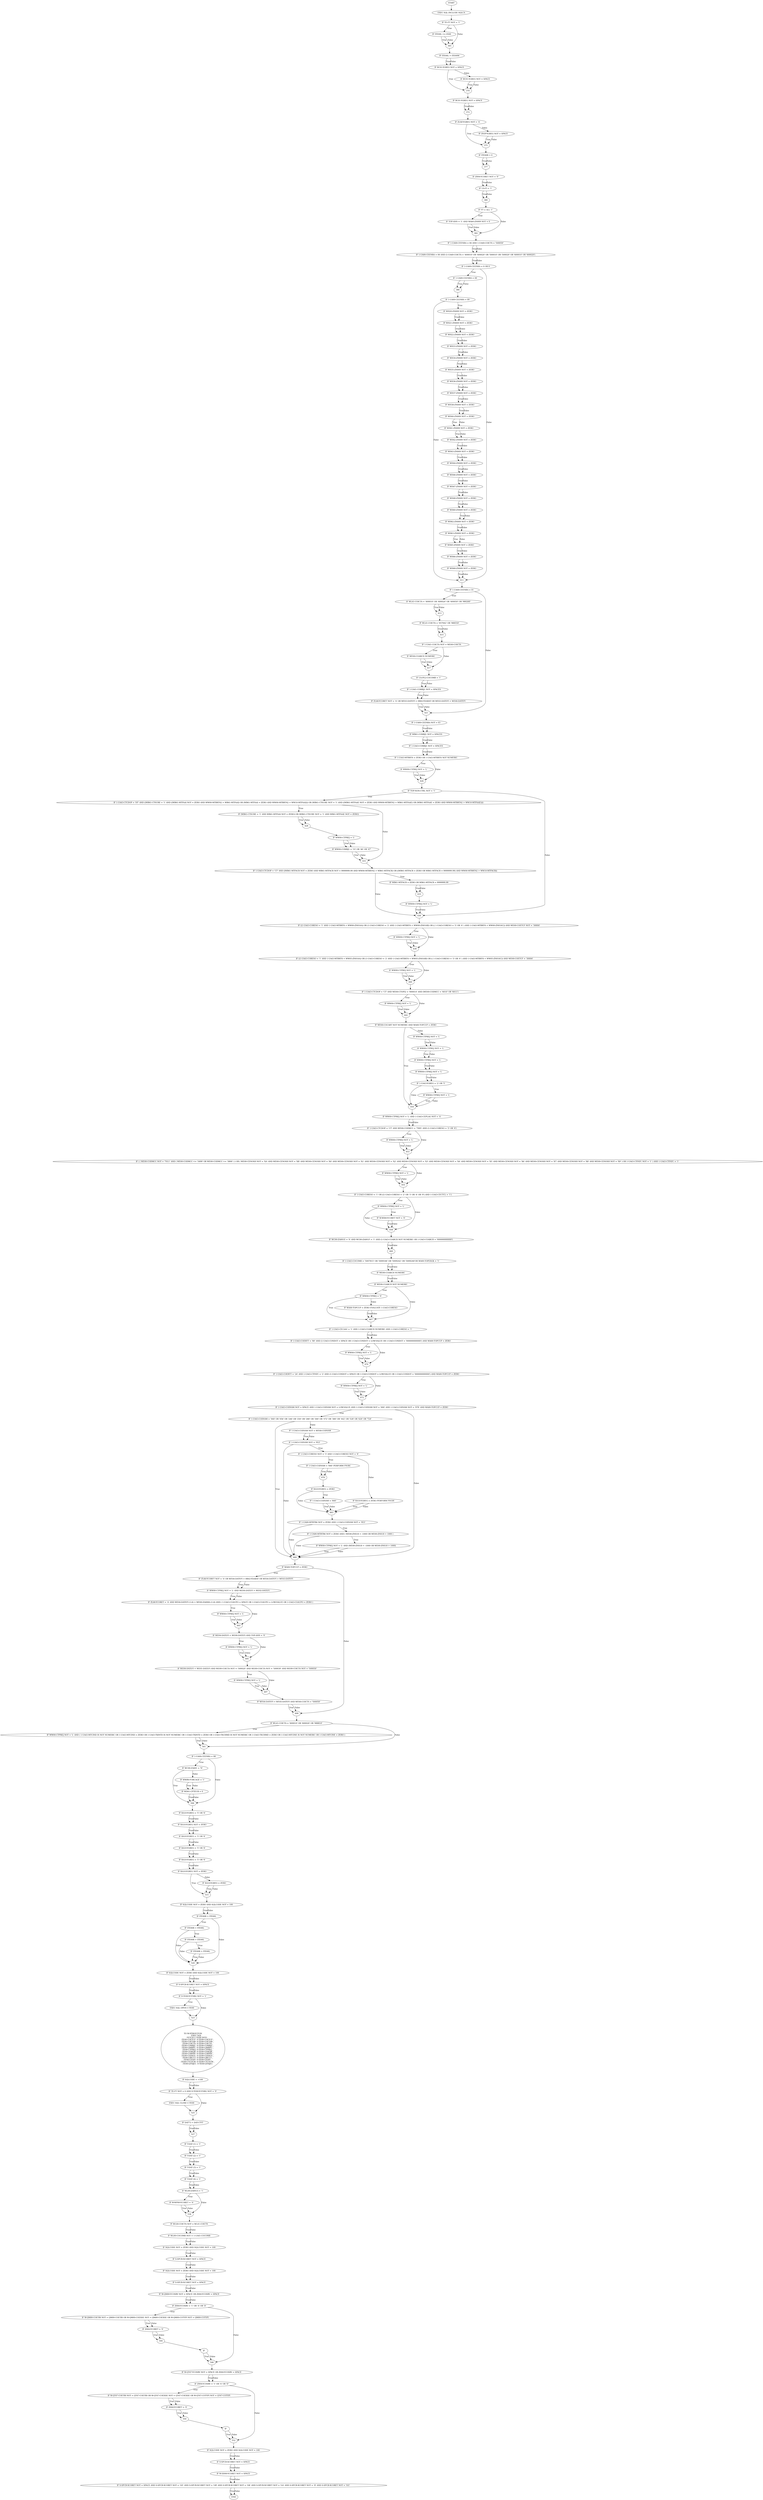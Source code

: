 digraph "control-flow" {
	363 [label=START]
	0 [label="EXEC SQL INCLUDE SQLCA"]
	1 [label="IF TE-FT NOT = '1' "]
	2 [label="IF ITE00L <= 0500 "]
	365 [label=365]
	5 [label="IF ITE00L > ITE00M "]
	7 [label="IF BC01-YGREG NOT = SPACE "]
	370 [label=370]
	9 [label="IF BC01-YGREG NOT = SPACE "]
	13 [label="IF BC01-YGREG NOT = SPACE "]
	372 [label=372]
	16 [label="IF ZL9Z-YGREG NOT = 'A' "]
	375 [label=375]
	18 [label="IF Z93P-YGREG NOT = SPACE "]
	21 [label="IF ITE00R > 0 "]
	377 [label=377]
	24 [label="IF Z004-YCORET NOT = '0' "]
	26 [label="IF UA-FI = '1' "]
	380 [label=380]
	29 [label="IF FT = ALL '1' "]
	30 [label="IF TOP-ANN = '1' AND WA00-ZN009 NOT = 0 "]
	382 [label=382]
	33 [label="IF 1-UA00-CEENRA = 00 AND 1-UA40-COICTA = '500050' "]
	35 [label="IF 1-UA00-CEENRA = 00 AND (1-UA40-COICTA = '400010' OR '400020' OR '500010' OR '500020' OR '600010' OR '600020') "]
	37 [label="IF 1-UA00-CEENRA = 0 OR 9 "]
	38 [label="IF 1-UA00-CEENRA = 00 "]
	411 [label=411]
	386 [label=386]
	90 [label="IF 1-UA00-CEENRA = 01 "]
	41 [label="IF 1-UA00-CEENRA = 09 "]
	91 [label="IF WL41-COICTA = '400010' OR '400020' OR '400050' OR '980260'"]
	421 [label=421]
	42 [label="IF WH20-ZN009 NOT = ZERO "]
	413 [label=413]
	108 [label="IF 1-UA00-CEENRA NOT = 03 "]
	44 [label="IF WH21-ZN009 NOT = ZERO "]
	94 [label="IF WL41-COICTA = '057942' OR '988550' "]
	110 [label="IF WB61-COMRJ1 NOT = SPACES "]
	46 [label="IF WH22-ZN009 NOT = ZERO "]
	415 [label=415]
	112 [label="IF 1-UA43-COMRJ1 NOT = SPACES "]
	48 [label="IF WH33-ZN009 NOT = ZERO "]
	97 [label="IF 1-UA41-COICTA NOT = WE00-COICTA "]
	114 [label="IF 1-UA43-MTBRT4 = ZERO OR 1-UA43-MTBRT4 NOT NUMERIC "]
	50 [label="IF WH34-ZN009 NOT = ZERO "]
	98 [label="IF WE00-COARCD NUMERIC "]
	417 [label=417]
	115 [label="IF WW00-CTPREJ NOT = 'L' "]
	426 [label=426]
	52 [label="IF WH35-ZN009 NOT = ZERO "]
	101 [label="IF UA-PE2-COCOMR = '1' "]
	118 [label="IF TOP-NON-CTRL NOT = '1' "]
	54 [label="IF WH36-ZN009 NOT = ZERO "]
	103 [label="IF 1-UA41-COMRJ1 NOT = SPACES "]
	119 [label="IF 1-UA43-CTCDOP = 'DT' AND ((WB61-CTSURE = '1' AND ((WB61-MTFAAI NOT = ZERO AND WW00-MTBRT42 > WB61-MTFAAI) OR (WB61-MTFAAI = ZERO AND WW00-MTBRT42 > WW10-MTFAAI))) OR (WB61-CTSURE NOT = '1' AND ((WB61-MTFAAE NOT = ZERO AND WW00-MTBRT42 > WB61-MTFAAE) OR (WB61-MTFAAE = ZERO AND WW00-MTBRT42 > WW10-MTFAAE)))) "]
	436 [label=436]
	56 [label="IF WH37-ZN009 NOT = ZERO "]
	105 [label="IF ZL66-YCORET NOT = 'A' OR WE03-DATEFI > 9B02-YDABAT OR WE03-DATEFI < WE00-DATEFI "]
	120 [label="IF (WB61-CTSURE = '1' AND WB61-MTFAAI NOT = ZERO) OR (WB61-CTSURE NOT = '1' AND WB61-MTFAAE NOT = ZERO) "]
	431 [label=431]
	136 [label="IF ((1-UA43-CORESO = '1' AND 1-UA43-MTBRT4 < WW00-ZN016A) OR (1-UA43-CORESO = '2' AND 1-UA43-MTBRT4 < WW00-ZN016B) OR (( 1-UA43-CORESO = '3' OR '4' ) AND 1-UA43-MTBRT4 < WW00-ZN016C)) AND WE00-COETCF NOT = '30004' "]
	58 [label="IF WH38-ZN009 NOT = ZERO "]
	428 [label=428]
	128 [label="IF 1-UA43-CTCDOP = 'CT' AND ((WB61-MTFACR NOT = ZERO AND WB61-MTFACR NOT = 9999999.99 AND WW00-MTBRT42 > WB61-MTFACR) OR ((WB61-MTFACR = ZERO OR WB61-MTFACR = 9999999.99) AND WW00-MTBRT42 > WW10-MTFACR)) "]
	137 [label="IF WW00-CTPREJ NOT = 'L' "]
	438 [label=438]
	60 [label="IF WH40-ZN009 NOT = ZERO "]
	123 [label="IF WW00-CTPREJ = 'L' "]
	129 [label="IF WB61-MTFACR = ZERO OR WB61-MTFACR = 9999999.99 "]
	140 [label="IF ((1-UA43-CORESO = '1' AND 1-UA43-MTBRT4 < WW05-ZN016A) OR (1-UA43-CORESO = '2' AND 1-UA43-MTBRT4 < WW05-ZN016B) OR (( 1-UA43-CORESO = '3' OR '4' ) AND 1-UA43-MTBRT4 < WW05-ZN016C)) AND WE00-COETCF = '30004' "]
	62 [label="IF WH41-ZN009 NOT = ZERO "]
	125 [label="IF WW00-COMRJ1 = '33' OR '46' OR '47' "]
	433 [label=433]
	141 [label="IF WW00-CTPREJ NOT = 'L' "]
	440 [label=440]
	64 [label="IF WH42-ZN009 NOT = ZERO "]
	132 [label="IF WW00-CTPREJ NOT = 'L' "]
	144 [label="IF 1-UA43-CTCDOP = 'CT' AND WE00-CTOPI2 = '000014' AND (WE00-CODMCC = '6010' OR '6011') "]
	66 [label="IF WH43-ZN009 NOT = ZERO "]
	145 [label="IF WW00-CTPREJ NOT = 'L' "]
	442 [label=442]
	68 [label="IF WH44-ZN009 NOT = ZERO "]
	148 [label="IF WE00-COCART NOT NUMERIC AND WA00-TOPCUP = ZERO "]
	70 [label="IF WH46-ZN009 NOT = ZERO "]
	450 [label=450]
	150 [label="IF WW00-CTPREJ NOT = 'L' "]
	72 [label="IF WH47-ZN009 NOT = ZERO "]
	163 [label="IF WW00-CTPREJ NOT = 'L' AND 1-UA43-CEPLAG NOT = 'A' "]
	152 [label="IF WW00-CTPREJ NOT = 'L' "]
	74 [label="IF WH48-ZN009 NOT = ZERO "]
	165 [label="IF 1-UA43-CTCDOP = 'CT' AND WE00-CODMCC = '7995' AND (1-UA43-CORESO = '3' OR '4') "]
	154 [label="IF WW00-CTPREJ NOT = 'L' "]
	76 [label="IF WH60-ZN009 NOT = ZERO "]
	166 [label="IF WW00-CTPREJ NOT = 'L' "]
	453 [label=453]
	156 [label="IF WW00-CTPREJ NOT = 'L' "]
	78 [label="IF WH62-ZN009 NOT = ZERO "]
	169 [label="IF ( ( WE00-CODMCC NOT = '7011' AND ( WE00-CODMCC <= '3499' OR WE00-CODMCC >= '3800' ) ) OR ( WE00-CENOSH NOT = 'XA' AND WE00-CENOSH NOT = 'XB' AND WE00-CENOSH NOT = 'X0' AND WE00-CENOSH NOT = 'X1' AND WE00-CENOSH NOT = 'X2' AND WE00-CENOSH NOT = 'X3' AND WE00-CENOSH NOT = 'X4' AND WE00-CENOSH NOT = 'X5' AND WE00-CENOSH NOT = 'X6' AND WE00-CENOSH NOT = 'X7' AND WE00-CENOSH NOT = 'X8' AND WE00-CENOSH NOT = 'X9' ) OR 1-UA43-CTFATC NOT = '1' ) AND 1-UA43-CTFATC = '1' "]
	158 [label="IF 1-UA43-YGREG = '2' OR '5' "]
	80 [label="IF WH63-ZN009 NOT = ZERO "]
	170 [label="IF WW00-CTPREJ NOT = 'L' "]
	455 [label=455]
	159 [label="IF WW00-CTPREJ NOT = 'L' "]
	82 [label="IF WH65-ZN009 NOT = ZERO "]
	173 [label="IF 1-UA43-CORESO = '1' OR ((1-UA43-CORESO = '2' OR '3' OR '4' OR '9') AND 1-UA43-CECTCL = '1') "]
	84 [label="IF WH66-ZN009 NOT = ZERO "]
	174 [label="IF WW00-CTPREJ NOT = 'L' "]
	458 [label=458]
	86 [label="IF WH68-ZN009 NOT = ZERO "]
	175 [label="IF W-WI00-YCORET NOT = '0' "]
	179 [label="IF WC00-ZA001E = '0' AND WC00-ZA001F = '1' AND (1-UA43-COARCH NOT NUMERIC OR 1-UA43-COARCH = '000000000000') "]
	460 [label=460]
	182 [label="IF 1-UA43-COCOMR = '5007815' OR '5009166' OR '5009242' OR '5009246'OR WA00-TOPEXGK = '1' "]
	184 [label="IF WE00-COARCH NUMERIC "]
	186 [label="IF WE00-COARCH NOT NUMERIC "]
	187 [label="IF WW00-CTPREJ = 'S' "]
	467 [label=467]
	189 [label="IF WA00-TOPCUP = ZERO EVALUATE 1-UA43-CORESO "]
	194 [label="IF 1-UA43-CECAAC = '1' AND 1-UA43-COARCH NUMERIC AND 1-UA43-CORESO = '1' "]
	196 [label="IF 1-UA43-COERTT = '80' AND (1-UA43-CONDOT = SPACE OR 1-UA43-CONDOT = LOW-VALUE OR 1-UA43-CONDOT = '000000000000') AND WA00-TOPCUP = ZERO "]
	197 [label="IF WW00-CTPREJ NOT = 'L' "]
	470 [label=470]
	200 [label="IF 1-UA43-COERTT = '24' AND 1-UA43-CTFATC = '2' AND (1-UA43-CONDOT = SPACE OR 1-UA43-CONDOT = LOW-VALUE OR 1-UA43-CONDOT = '000000000000') AND WA00-TOPCUP = ZERO "]
	201 [label="IF WW00-CTPREJ NOT = 'L' "]
	472 [label=472]
	204 [label="IF 1-UA43-CODVAM NOT = SPACE AND 1-UA43-CODVAM NOT = LOW-VALUE AND 1-UA43-CODVAM NOT = '000' AND 1-UA43-CODVAM NOT = '978' AND WA00-TOPCUP = ZERO "]
	205 [label="IF 1-UA43-CODVAM = '040' OR '056' OR '246' OR '250' OR '280' OR '300' OR '372' OR '380' OR '442' OR '528' OR '620' OR '724' "]
	489 [label=489]
	207 [label="IF 1-UA43-CODVAM NOT = WE00-CODVAM "]
	233 [label="IF WA00-TOPCUP = ZERO "]
	209 [label="IF 1-UA43-CODVAM NOT = '953' "]
	234 [label="IF ZL66-YCORET NOT = 'A' OR WE04-DATEFI > 9B02-YDABAT OR WE04-DATEFI > WE03-DATEFI "]
	499 [label=499]
	210 [label="IF 1-UA43-CORESO NOT = '3' AND 1-UA43-CORESO NOT = '4' "]
	236 [label="IF WW00-CTPREJ NOT = 'L' AND WE04-DATEFI > WE02-DATEFI "]
	253 [label="IF WL41-COICTA = '600010' OR '600020' OR '988810' "]
	211 [label="IF 1-UA43-CODVAM = '840' PERFORM F91RC "]
	221 [label="IF RA10-YGREG = ZERO PERFORM F91DE "]
	238 [label="IF ZL66-YCORET = 'A' AND WE04-DATEFI (1:6) > WE00-ZA008A (1:6) AND ( 1-UA43-COAUPO = SPACE OR 1-UA43-COAUPO = LOW-VALUE OR 1-UA43-COAUPO = ZERO ) "]
	254 [label="IF WW00-CTPREJ NOT = 'L' AND ( 1-UA43-MTCIND IS NOT NUMERIC OR 1-UA43-MTCIND = ZERO OR 1-UA43-TXINTD IS NOT NUMERIC OR 1-UA43-TXINTD = ZERO OR 1-UA43-TXCHMD IS NOT NUMERIC OR 1-UA43-TXCHMD = ZERO OR 1-UA43-MTCINE IS NOT NUMERIC OR 1-UA43-MTCINE = ZERO ) "]
	501 [label=501]
	476 [label=476]
	483 [label=483]
	239 [label="IF WW00-CTPREJ NOT = 'L' "]
	493 [label=493]
	257 [label="IF 1-UA00-CEENRA = 08 "]
	214 [label="IF RA10-YGREG = ZERO "]
	224 [label="IF 1-UA00-MTBTR6 NOT = ZERO AND 1-UA43-CODVAM NOT = '953' "]
	242 [label="IF WE04-DATEFI < WE00-DATEFI AND TOP-ANN = '0' "]
	258 [label="IF WC00-ZA001 = 'N' "]
	506 [label=506]
	215 [label="IF 1-UA43-CODVAM = '840' "]
	225 [label="IF 1-UA00-MTBTR6 NOT = ZERO AND ( WE00-ZNS18 < -1000 OR WE00-ZNS18 > 1000 ) "]
	243 [label="IF WW00-CTPREJ NOT = 'L' "]
	495 [label=495]
	260 [label="IF WWRV-FORCAGE = '1' "]
	266 [label="IF RA10-YGREG = '5' OR '6' "]
	226 [label="IF WW00-CTPREJ NOT = 'L' AND (WE00-ZNS18 < -1000 OR WE00-ZNS18 > 1000) "]
	246 [label="IF WE04-DATEFI < WE01-DATEFI AND WE00-COICTA NOT = '500020' AND WE00-COICTA NOT = '500030' AND WE00-COICTA NOT = '500050' "]
	262 [label="IF WD01-CPTEUR = 0 "]
	268 [label="IF RA10-YGREG NOT = ZERO "]
	247 [label="IF WW00-CTPREJ NOT = 'L' "]
	497 [label=497]
	270 [label="IF RA10-YGREG = '5' OR '6' "]
	250 [label="IF WE04-DATEFI < WE05-DATEFI AND WE00-COICTA = '500050' "]
	272 [label="IF RA10-YGREG = '5' OR '6' "]
	274 [label="IF RA10-YGREG = '5' OR '6' "]
	276 [label="IF RA10-YGREG NOT = ZERO "]
	515 [label=515]
	278 [label="IF RA10-YGREG = ZERO "]
	282 [label="IF SQLCODE NOT = ZERO AND SQLCODE NOT = 100 "]
	284 [label="IF ITE00R > ITE00L "]
	285 [label="IF ITE00R > ITE00L "]
	520 [label=520]
	286 [label="IF ITE00R > ITE00L "]
	292 [label="IF SQLCODE NOT = ZERO AND SQLCODE NOT = 100 "]
	287 [label="IF ITE00R > ITE00L "]
	294 [label="IF S-SPCB-XCORET NOT = SPACE "]
	296 [label="IF 9-TE00-YCFDB2 NOT = '1' "]
	297 [label="EXEC SQL OPEN C-TE00"]
	523 [label=523]
	299 [label="TO W-9T99-YCFON
           EXEC SQL
             FETCH C-TE00 INTO
               :TE00-COETCF :V-TE00-COETCF ,
               :TE00-COETAB :V-TE00-COETAB ,
               :TE00-COICTA :V-TE00-COICTA ,
               :TE00-COMRJ1 :V-TE00-COMRJ1 ,
               :TE00-LIMRPC :V-TE00-LIMRPC ,
               :TE00-CTPREJ :V-TE00-CTPREJ ,
               :TE00-CEREJR :V-TE00-CEREJR ,
               :TE00-CORNIV :V-TE00-CORNIV ,
               :TE00-CEBAO1 :V-TE00-CEBAO1 ,
               :TE00-LIBCCT :V-TE00-LIBCCT ,
               :TE00-CEDIT :V-TE00-CEDIT ,
               :TE00-CTCOCM :V-TE00-CTCOCM ,
               :TE00-QTNJE1 :V-TE00-QTNJE1"]
	300 [label="IF SQLCODE = +100 "]
	302 [label="IF TE-FT NOT = 0 AND 9-TE00-YCFDB2 NOT = '0' "]
	303 [label="EXEC SQL CLOSE C-TE00"]
	525 [label=525]
	305 [label="IF DAT73 < DAT-CTYT "]
	527 [label=527]
	308 [label="IF T-DAT (1) = '1' "]
	310 [label="IF T-DAT (2) = '1' "]
	312 [label="IF T-DAT (3) = '1' "]
	314 [label="IF T-DAT (4) = '1' "]
	316 [label="IF WL00-ZA001A = '1' "]
	317 [label="IF W-WP00-YCORET = 'A' "]
	534 [label=534]
	321 [label="IF WL00-COICTA NOT = WL41-COICTA "]
	323 [label="IF WL00-COCOMR NOT = 1-UA41-COCOMR "]
	325 [label="IF SQLCODE NOT = ZERO AND SQLCODE NOT = 100 "]
	327 [label="IF S-SPCB-XCORET NOT = SPACE "]
	329 [label="IF SQLCODE NOT = ZERO AND SQLCODE NOT = 100 "]
	331 [label="IF S-SPCB-XCORET NOT = SPACE "]
	333 [label="IF W-QM00-YCOSRV NOT = SPACE OR Z004-YCOSRV = SPACE "]
	335 [label="IF Z004-YCOSRV = '1' OR 'A' OR 'D' "]
	336 [label="IF W-QM00-COETBI NOT = QM00-COETBI OR W-QM00-COEXSE NOT = QM00-COEXSE OR W-QM00-COTYPI NOT = QM00-COTYPI "]
	546 [label=546]
	338 [label="IF Z004-YCORET = '0' "]
	344 [label="IF W-QT47-YCOSRV NOT = SPACE OR Z004-YCOSRV = SPACE "]
	544 [label=544]
	346 [label="IF Z004-YCOSRV = '1' OR 'A' OR 'D' "]
	341 [label="IF "]
	347 [label="IF W-QT47-COETBI NOT = QT47-COETBI OR W-QT47-COEXSE NOT = QT47-COEXSE OR W-QT47-COTYPI NOT = QT47-COTYPI "]
	552 [label=552]
	349 [label="IF Z004-YCORET = '0' "]
	355 [label="IF SQLCODE NOT = ZERO AND SQLCODE NOT = 100 "]
	550 [label=550]
	357 [label="IF S-SPCB-XCORET NOT = SPACE "]
	352 [label="IF "]
	359 [label="IF W-DD00-YCORET NOT = SPACE "]
	361 [label="IF S-SPCB-XCORET NOT = SPACE AND S-SPCB-XCORET NOT = 'GE' AND S-SPCB-XCORET NOT = 'GB' AND S-SPCB-XCORET NOT = 'GK' AND S-SPCB-XCORET NOT = 'GA' AND S-SPCB-XCORET NOT = 'II' AND S-SPCB-XCORET NOT = 'GG' "]
	557 [label=END]
	363 -> 0
	0 -> 1
	1 -> 2 [label=True]
	1 -> 365 [label=False]
	2 -> 365 [label=True]
	2 -> 365 [label=False]
	365 -> 5
	5 -> 7 [label=True]
	5 -> 7 [label=False]
	7 -> 370 [label=True]
	7 -> 9 [label=False]
	370 -> 13
	9 -> 370 [label=True]
	9 -> 370 [label=False]
	13 -> 372 [label=True]
	13 -> 372 [label=False]
	372 -> 16
	16 -> 375 [label=True]
	16 -> 18 [label=False]
	375 -> 21
	18 -> 375 [label=True]
	18 -> 375 [label=False]
	21 -> 377 [label=True]
	21 -> 377 [label=False]
	377 -> 24
	24 -> 26 [label=True]
	24 -> 26 [label=False]
	26 -> 380 [label=True]
	26 -> 380 [label=False]
	380 -> 29
	29 -> 30 [label=True]
	29 -> 382 [label=False]
	30 -> 382 [label=True]
	30 -> 382 [label=False]
	382 -> 33
	33 -> 35 [label=True]
	33 -> 35 [label=False]
	35 -> 37 [label=True]
	35 -> 37 [label=False]
	37 -> 38 [label=True]
	37 -> 411 [label=False]
	38 -> 386 [label=True]
	38 -> 386 [label=False]
	411 -> 90
	386 -> 41
	90 -> 91 [label=True]
	90 -> 421 [label=False]
	41 -> 42 [label=True]
	41 -> 411 [label=False]
	91 -> 413 [label=True]
	91 -> 413 [label=False]
	421 -> 108
	42 -> 44 [label=True]
	42 -> 44 [label=False]
	413 -> 94
	108 -> 110 [label=True]
	108 -> 110 [label=False]
	44 -> 46 [label=True]
	44 -> 46 [label=False]
	94 -> 415 [label=True]
	94 -> 415 [label=False]
	110 -> 112 [label=True]
	110 -> 112 [label=False]
	46 -> 48 [label=True]
	46 -> 48 [label=False]
	415 -> 97
	112 -> 114 [label=True]
	112 -> 114 [label=False]
	48 -> 50 [label=True]
	48 -> 50 [label=False]
	97 -> 98 [label=True]
	97 -> 417 [label=False]
	114 -> 115 [label=True]
	114 -> 426 [label=False]
	50 -> 52 [label=True]
	50 -> 52 [label=False]
	98 -> 417 [label=True]
	98 -> 417 [label=False]
	417 -> 101
	115 -> 426 [label=True]
	115 -> 426 [label=False]
	426 -> 118
	52 -> 54 [label=True]
	52 -> 54 [label=False]
	101 -> 103 [label=True]
	101 -> 103 [label=False]
	118 -> 119 [label=True]
	118 -> 436 [label=False]
	54 -> 56 [label=True]
	54 -> 56 [label=False]
	103 -> 105 [label=True]
	103 -> 105 [label=False]
	119 -> 120 [label=True]
	119 -> 431 [label=False]
	436 -> 136
	56 -> 58 [label=True]
	56 -> 58 [label=False]
	105 -> 421 [label=True]
	105 -> 421 [label=False]
	120 -> 428 [label=True]
	120 -> 428 [label=False]
	431 -> 128
	136 -> 137 [label=True]
	136 -> 438 [label=False]
	58 -> 60 [label=True]
	58 -> 60 [label=False]
	428 -> 123
	128 -> 129 [label=True]
	128 -> 436 [label=False]
	137 -> 438 [label=True]
	137 -> 438 [label=False]
	438 -> 140
	60 -> 62 [label=True]
	60 -> 62 [label=False]
	123 -> 125 [label=True]
	123 -> 125 [label=False]
	129 -> 433 [label=True]
	129 -> 433 [label=False]
	140 -> 141 [label=True]
	140 -> 440 [label=False]
	62 -> 64 [label=True]
	62 -> 64 [label=False]
	125 -> 431 [label=True]
	125 -> 431 [label=False]
	433 -> 132
	141 -> 440 [label=True]
	141 -> 440 [label=False]
	440 -> 144
	64 -> 66 [label=True]
	64 -> 66 [label=False]
	132 -> 436 [label=True]
	132 -> 436 [label=False]
	144 -> 145 [label=True]
	144 -> 442 [label=False]
	66 -> 68 [label=True]
	66 -> 68 [label=False]
	145 -> 442 [label=True]
	145 -> 442 [label=False]
	442 -> 148
	68 -> 70 [label=True]
	68 -> 70 [label=False]
	148 -> 450 [label=True]
	148 -> 150 [label=False]
	70 -> 72 [label=True]
	70 -> 72 [label=False]
	450 -> 163
	150 -> 152 [label=True]
	150 -> 152 [label=False]
	72 -> 74 [label=True]
	72 -> 74 [label=False]
	163 -> 165 [label=True]
	163 -> 165 [label=False]
	152 -> 154 [label=True]
	152 -> 154 [label=False]
	74 -> 76 [label=True]
	74 -> 76 [label=False]
	165 -> 166 [label=True]
	165 -> 453 [label=False]
	154 -> 156 [label=True]
	154 -> 156 [label=False]
	76 -> 78 [label=True]
	76 -> 78 [label=False]
	166 -> 453 [label=True]
	166 -> 453 [label=False]
	453 -> 169
	156 -> 158 [label=True]
	156 -> 158 [label=False]
	78 -> 80 [label=True]
	78 -> 80 [label=False]
	169 -> 170 [label=True]
	169 -> 455 [label=False]
	158 -> 159 [label=True]
	158 -> 450 [label=False]
	80 -> 82 [label=True]
	80 -> 82 [label=False]
	170 -> 455 [label=True]
	170 -> 455 [label=False]
	455 -> 173
	159 -> 450 [label=True]
	159 -> 450 [label=False]
	82 -> 84 [label=True]
	82 -> 84 [label=False]
	173 -> 174 [label=True]
	173 -> 458 [label=False]
	84 -> 86 [label=True]
	84 -> 86 [label=False]
	174 -> 175 [label=True]
	174 -> 458 [label=False]
	458 -> 179
	86 -> 411 [label=True]
	86 -> 411 [label=False]
	175 -> 458 [label=True]
	175 -> 458 [label=False]
	179 -> 460 [label=True]
	179 -> 460 [label=False]
	460 -> 182
	182 -> 184 [label=True]
	182 -> 184 [label=False]
	184 -> 186 [label=True]
	184 -> 186 [label=False]
	186 -> 187 [label=True]
	186 -> 467 [label=False]
	187 -> 467 [label=True]
	187 -> 189 [label=False]
	467 -> 194
	189 -> 467 [label=True]
	189 -> 467 [label=False]
	194 -> 196 [label=True]
	194 -> 196 [label=False]
	196 -> 197 [label=True]
	196 -> 470 [label=False]
	197 -> 470 [label=True]
	197 -> 470 [label=False]
	470 -> 200
	200 -> 201 [label=True]
	200 -> 472 [label=False]
	201 -> 472 [label=True]
	201 -> 472 [label=False]
	472 -> 204
	204 -> 205 [label=True]
	204 -> 489 [label=False]
	205 -> 489 [label=True]
	205 -> 207 [label=False]
	489 -> 233
	207 -> 209 [label=True]
	207 -> 209 [label=False]
	233 -> 234 [label=True]
	233 -> 499 [label=False]
	209 -> 210 [label=True]
	209 -> 489 [label=False]
	234 -> 236 [label=True]
	234 -> 236 [label=False]
	499 -> 253
	210 -> 211 [label=True]
	210 -> 221 [label=False]
	236 -> 238 [label=True]
	236 -> 238 [label=False]
	253 -> 254 [label=True]
	253 -> 501 [label=False]
	211 -> 476 [label=True]
	211 -> 476 [label=False]
	221 -> 483 [label=True]
	221 -> 483 [label=False]
	238 -> 239 [label=True]
	238 -> 493 [label=False]
	254 -> 501 [label=True]
	254 -> 501 [label=False]
	501 -> 257
	476 -> 214
	483 -> 224
	239 -> 493 [label=True]
	239 -> 493 [label=False]
	493 -> 242
	257 -> 258 [label=True]
	257 -> 506 [label=False]
	214 -> 215 [label=True]
	214 -> 483 [label=False]
	224 -> 225 [label=True]
	224 -> 489 [label=False]
	242 -> 243 [label=True]
	242 -> 495 [label=False]
	258 -> 506 [label=True]
	258 -> 260 [label=False]
	506 -> 266
	215 -> 483 [label=True]
	215 -> 483 [label=False]
	225 -> 226 [label=True]
	225 -> 489 [label=False]
	243 -> 495 [label=True]
	243 -> 495 [label=False]
	495 -> 246
	260 -> 262 [label=True]
	260 -> 262 [label=False]
	266 -> 268 [label=True]
	266 -> 268 [label=False]
	226 -> 489 [label=True]
	226 -> 489 [label=False]
	246 -> 247 [label=True]
	246 -> 497 [label=False]
	262 -> 506 [label=True]
	262 -> 506 [label=False]
	268 -> 270 [label=True]
	268 -> 270 [label=False]
	247 -> 497 [label=True]
	247 -> 497 [label=False]
	497 -> 250
	270 -> 272 [label=True]
	270 -> 272 [label=False]
	250 -> 499 [label=True]
	250 -> 499 [label=False]
	272 -> 274 [label=True]
	272 -> 274 [label=False]
	274 -> 276 [label=True]
	274 -> 276 [label=False]
	276 -> 515 [label=True]
	276 -> 278 [label=False]
	515 -> 282
	278 -> 515 [label=True]
	278 -> 515 [label=False]
	282 -> 284 [label=True]
	282 -> 284 [label=False]
	284 -> 285 [label=True]
	284 -> 520 [label=False]
	285 -> 286 [label=True]
	285 -> 520 [label=False]
	520 -> 292
	286 -> 287 [label=True]
	286 -> 520 [label=False]
	292 -> 294 [label=True]
	292 -> 294 [label=False]
	287 -> 520 [label=True]
	287 -> 520 [label=False]
	294 -> 296 [label=True]
	294 -> 296 [label=False]
	296 -> 297 [label=True]
	296 -> 523 [label=False]
	297 -> 523
	523 -> 299
	299 -> 300
	300 -> 302 [label=True]
	300 -> 302 [label=False]
	302 -> 303 [label=True]
	302 -> 525 [label=False]
	303 -> 525
	525 -> 305
	305 -> 527 [label=True]
	305 -> 527 [label=False]
	527 -> 308
	308 -> 310 [label=True]
	308 -> 310 [label=False]
	310 -> 312 [label=True]
	310 -> 312 [label=False]
	312 -> 314 [label=True]
	312 -> 314 [label=False]
	314 -> 316 [label=True]
	314 -> 316 [label=False]
	316 -> 317 [label=True]
	316 -> 534 [label=False]
	317 -> 534 [label=True]
	317 -> 534 [label=False]
	534 -> 321
	321 -> 323 [label=True]
	321 -> 323 [label=False]
	323 -> 325 [label=True]
	323 -> 325 [label=False]
	325 -> 327 [label=True]
	325 -> 327 [label=False]
	327 -> 329 [label=True]
	327 -> 329 [label=False]
	329 -> 331 [label=True]
	329 -> 331 [label=False]
	331 -> 333 [label=True]
	331 -> 333 [label=False]
	333 -> 335 [label=True]
	333 -> 335 [label=False]
	335 -> 336 [label=True]
	335 -> 546 [label=False]
	336 -> 338 [label=True]
	336 -> 338 [label=False]
	546 -> 344
	338 -> 544 [label=True]
	338 -> 544 [label=False]
	344 -> 346 [label=True]
	344 -> 346 [label=False]
	544 -> 341
	346 -> 347 [label=True]
	346 -> 552 [label=False]
	341 -> 546 [label=True]
	341 -> 546 [label=False]
	347 -> 349 [label=True]
	347 -> 349 [label=False]
	552 -> 355
	349 -> 550 [label=True]
	349 -> 550 [label=False]
	355 -> 357 [label=True]
	355 -> 357 [label=False]
	550 -> 352
	357 -> 359 [label=True]
	357 -> 359 [label=False]
	352 -> 552 [label=True]
	352 -> 552 [label=False]
	359 -> 361 [label=True]
	359 -> 361 [label=False]
	361 -> 557 [label=True]
	361 -> 557 [label=False]
}

